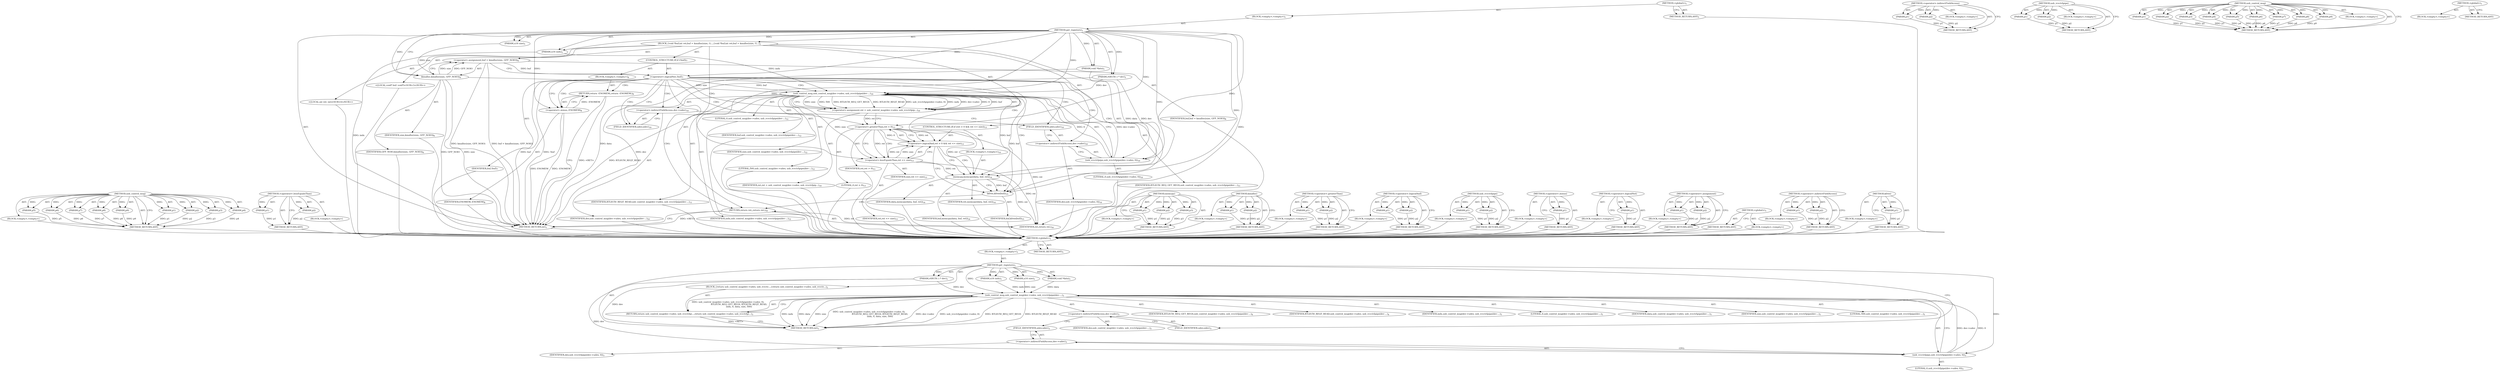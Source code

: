 digraph "kfree" {
vulnerable_6 [label=<(METHOD,&lt;global&gt;)<SUB>1</SUB>>];
vulnerable_7 [label=<(BLOCK,&lt;empty&gt;,&lt;empty&gt;)<SUB>1</SUB>>];
vulnerable_8 [label=<(METHOD,get_registers)<SUB>1</SUB>>];
vulnerable_9 [label=<(PARAM,rtl8150_t * dev)<SUB>1</SUB>>];
vulnerable_10 [label=<(PARAM,u16 indx)<SUB>1</SUB>>];
vulnerable_11 [label=<(PARAM,u16 size)<SUB>1</SUB>>];
vulnerable_12 [label=<(PARAM,void *data)<SUB>1</SUB>>];
vulnerable_13 [label=<(BLOCK,{
	return usb_control_msg(dev-&gt;udev, usb_rcvctr...,{
	return usb_control_msg(dev-&gt;udev, usb_rcvctr...)<SUB>2</SUB>>];
vulnerable_14 [label=<(RETURN,return usb_control_msg(dev-&gt;udev, usb_rcvctrlpi...,return usb_control_msg(dev-&gt;udev, usb_rcvctrlpi...)<SUB>3</SUB>>];
vulnerable_15 [label=<(usb_control_msg,usb_control_msg(dev-&gt;udev, usb_rcvctrlpipe(dev-...)<SUB>3</SUB>>];
vulnerable_16 [label=<(&lt;operator&gt;.indirectFieldAccess,dev-&gt;udev)<SUB>3</SUB>>];
vulnerable_17 [label=<(IDENTIFIER,dev,usb_control_msg(dev-&gt;udev, usb_rcvctrlpipe(dev-...)<SUB>3</SUB>>];
vulnerable_18 [label=<(FIELD_IDENTIFIER,udev,udev)<SUB>3</SUB>>];
vulnerable_19 [label=<(usb_rcvctrlpipe,usb_rcvctrlpipe(dev-&gt;udev, 0))<SUB>3</SUB>>];
vulnerable_20 [label=<(&lt;operator&gt;.indirectFieldAccess,dev-&gt;udev)<SUB>3</SUB>>];
vulnerable_21 [label=<(IDENTIFIER,dev,usb_rcvctrlpipe(dev-&gt;udev, 0))<SUB>3</SUB>>];
vulnerable_22 [label=<(FIELD_IDENTIFIER,udev,udev)<SUB>3</SUB>>];
vulnerable_23 [label=<(LITERAL,0,usb_rcvctrlpipe(dev-&gt;udev, 0))<SUB>3</SUB>>];
vulnerable_24 [label=<(IDENTIFIER,RTL8150_REQ_GET_REGS,usb_control_msg(dev-&gt;udev, usb_rcvctrlpipe(dev-...)<SUB>4</SUB>>];
vulnerable_25 [label=<(IDENTIFIER,RTL8150_REQT_READ,usb_control_msg(dev-&gt;udev, usb_rcvctrlpipe(dev-...)<SUB>4</SUB>>];
vulnerable_26 [label=<(IDENTIFIER,indx,usb_control_msg(dev-&gt;udev, usb_rcvctrlpipe(dev-...)<SUB>5</SUB>>];
vulnerable_27 [label=<(LITERAL,0,usb_control_msg(dev-&gt;udev, usb_rcvctrlpipe(dev-...)<SUB>5</SUB>>];
vulnerable_28 [label=<(IDENTIFIER,data,usb_control_msg(dev-&gt;udev, usb_rcvctrlpipe(dev-...)<SUB>5</SUB>>];
vulnerable_29 [label=<(IDENTIFIER,size,usb_control_msg(dev-&gt;udev, usb_rcvctrlpipe(dev-...)<SUB>5</SUB>>];
vulnerable_30 [label=<(LITERAL,500,usb_control_msg(dev-&gt;udev, usb_rcvctrlpipe(dev-...)<SUB>5</SUB>>];
vulnerable_31 [label=<(METHOD_RETURN,int)<SUB>1</SUB>>];
vulnerable_33 [label=<(METHOD_RETURN,ANY)<SUB>1</SUB>>];
vulnerable_66 [label=<(METHOD,&lt;operator&gt;.indirectFieldAccess)>];
vulnerable_67 [label=<(PARAM,p1)>];
vulnerable_68 [label=<(PARAM,p2)>];
vulnerable_69 [label=<(BLOCK,&lt;empty&gt;,&lt;empty&gt;)>];
vulnerable_70 [label=<(METHOD_RETURN,ANY)>];
vulnerable_71 [label=<(METHOD,usb_rcvctrlpipe)>];
vulnerable_72 [label=<(PARAM,p1)>];
vulnerable_73 [label=<(PARAM,p2)>];
vulnerable_74 [label=<(BLOCK,&lt;empty&gt;,&lt;empty&gt;)>];
vulnerable_75 [label=<(METHOD_RETURN,ANY)>];
vulnerable_54 [label=<(METHOD,usb_control_msg)>];
vulnerable_55 [label=<(PARAM,p1)>];
vulnerable_56 [label=<(PARAM,p2)>];
vulnerable_57 [label=<(PARAM,p3)>];
vulnerable_58 [label=<(PARAM,p4)>];
vulnerable_59 [label=<(PARAM,p5)>];
vulnerable_60 [label=<(PARAM,p6)>];
vulnerable_61 [label=<(PARAM,p7)>];
vulnerable_62 [label=<(PARAM,p8)>];
vulnerable_63 [label=<(PARAM,p9)>];
vulnerable_64 [label=<(BLOCK,&lt;empty&gt;,&lt;empty&gt;)>];
vulnerable_65 [label=<(METHOD_RETURN,ANY)>];
vulnerable_48 [label=<(METHOD,&lt;global&gt;)<SUB>1</SUB>>];
vulnerable_49 [label=<(BLOCK,&lt;empty&gt;,&lt;empty&gt;)>];
vulnerable_50 [label=<(METHOD_RETURN,ANY)>];
fixed_104 [label=<(METHOD,usb_control_msg)>];
fixed_105 [label=<(PARAM,p1)>];
fixed_106 [label=<(PARAM,p2)>];
fixed_107 [label=<(PARAM,p3)>];
fixed_108 [label=<(PARAM,p4)>];
fixed_109 [label=<(PARAM,p5)>];
fixed_110 [label=<(PARAM,p6)>];
fixed_111 [label=<(PARAM,p7)>];
fixed_112 [label=<(PARAM,p8)>];
fixed_113 [label=<(PARAM,p9)>];
fixed_114 [label=<(BLOCK,&lt;empty&gt;,&lt;empty&gt;)>];
fixed_115 [label=<(METHOD_RETURN,ANY)>];
fixed_136 [label=<(METHOD,&lt;operator&gt;.lessEqualsThan)>];
fixed_137 [label=<(PARAM,p1)>];
fixed_138 [label=<(PARAM,p2)>];
fixed_139 [label=<(BLOCK,&lt;empty&gt;,&lt;empty&gt;)>];
fixed_140 [label=<(METHOD_RETURN,ANY)>];
fixed_6 [label=<(METHOD,&lt;global&gt;)<SUB>1</SUB>>];
fixed_7 [label=<(BLOCK,&lt;empty&gt;,&lt;empty&gt;)<SUB>1</SUB>>];
fixed_8 [label=<(METHOD,get_registers)<SUB>1</SUB>>];
fixed_9 [label=<(PARAM,rtl8150_t * dev)<SUB>1</SUB>>];
fixed_10 [label=<(PARAM,u16 indx)<SUB>1</SUB>>];
fixed_11 [label=<(PARAM,u16 size)<SUB>1</SUB>>];
fixed_12 [label=<(PARAM,void *data)<SUB>1</SUB>>];
fixed_13 [label=<(BLOCK,{
	void *buf;
	int ret;

	buf = kmalloc(size, G...,{
	void *buf;
	int ret;

	buf = kmalloc(size, G...)<SUB>2</SUB>>];
fixed_14 [label="<(LOCAL,void* buf: void*)<SUB>3</SUB>>"];
fixed_15 [label="<(LOCAL,int ret: int)<SUB>4</SUB>>"];
fixed_16 [label=<(&lt;operator&gt;.assignment,buf = kmalloc(size, GFP_NOIO))<SUB>6</SUB>>];
fixed_17 [label=<(IDENTIFIER,buf,buf = kmalloc(size, GFP_NOIO))<SUB>6</SUB>>];
fixed_18 [label=<(kmalloc,kmalloc(size, GFP_NOIO))<SUB>6</SUB>>];
fixed_19 [label=<(IDENTIFIER,size,kmalloc(size, GFP_NOIO))<SUB>6</SUB>>];
fixed_20 [label=<(IDENTIFIER,GFP_NOIO,kmalloc(size, GFP_NOIO))<SUB>6</SUB>>];
fixed_21 [label=<(CONTROL_STRUCTURE,IF,if (!buf))<SUB>7</SUB>>];
fixed_22 [label=<(&lt;operator&gt;.logicalNot,!buf)<SUB>7</SUB>>];
fixed_23 [label=<(IDENTIFIER,buf,!buf)<SUB>7</SUB>>];
fixed_24 [label=<(BLOCK,&lt;empty&gt;,&lt;empty&gt;)<SUB>8</SUB>>];
fixed_25 [label=<(RETURN,return -ENOMEM;,return -ENOMEM;)<SUB>8</SUB>>];
fixed_26 [label=<(&lt;operator&gt;.minus,-ENOMEM)<SUB>8</SUB>>];
fixed_27 [label=<(IDENTIFIER,ENOMEM,-ENOMEM)<SUB>8</SUB>>];
fixed_28 [label=<(&lt;operator&gt;.assignment,ret = usb_control_msg(dev-&gt;udev, usb_rcvctrlpip...)<SUB>10</SUB>>];
fixed_29 [label=<(IDENTIFIER,ret,ret = usb_control_msg(dev-&gt;udev, usb_rcvctrlpip...)<SUB>10</SUB>>];
fixed_30 [label=<(usb_control_msg,usb_control_msg(dev-&gt;udev, usb_rcvctrlpipe(dev-...)<SUB>10</SUB>>];
fixed_31 [label=<(&lt;operator&gt;.indirectFieldAccess,dev-&gt;udev)<SUB>10</SUB>>];
fixed_32 [label=<(IDENTIFIER,dev,usb_control_msg(dev-&gt;udev, usb_rcvctrlpipe(dev-...)<SUB>10</SUB>>];
fixed_33 [label=<(FIELD_IDENTIFIER,udev,udev)<SUB>10</SUB>>];
fixed_34 [label=<(usb_rcvctrlpipe,usb_rcvctrlpipe(dev-&gt;udev, 0))<SUB>10</SUB>>];
fixed_35 [label=<(&lt;operator&gt;.indirectFieldAccess,dev-&gt;udev)<SUB>10</SUB>>];
fixed_36 [label=<(IDENTIFIER,dev,usb_rcvctrlpipe(dev-&gt;udev, 0))<SUB>10</SUB>>];
fixed_37 [label=<(FIELD_IDENTIFIER,udev,udev)<SUB>10</SUB>>];
fixed_38 [label=<(LITERAL,0,usb_rcvctrlpipe(dev-&gt;udev, 0))<SUB>10</SUB>>];
fixed_39 [label=<(IDENTIFIER,RTL8150_REQ_GET_REGS,usb_control_msg(dev-&gt;udev, usb_rcvctrlpipe(dev-...)<SUB>11</SUB>>];
fixed_40 [label=<(IDENTIFIER,RTL8150_REQT_READ,usb_control_msg(dev-&gt;udev, usb_rcvctrlpipe(dev-...)<SUB>11</SUB>>];
fixed_41 [label=<(IDENTIFIER,indx,usb_control_msg(dev-&gt;udev, usb_rcvctrlpipe(dev-...)<SUB>12</SUB>>];
fixed_42 [label=<(LITERAL,0,usb_control_msg(dev-&gt;udev, usb_rcvctrlpipe(dev-...)<SUB>12</SUB>>];
fixed_43 [label=<(IDENTIFIER,buf,usb_control_msg(dev-&gt;udev, usb_rcvctrlpipe(dev-...)<SUB>12</SUB>>];
fixed_44 [label=<(IDENTIFIER,size,usb_control_msg(dev-&gt;udev, usb_rcvctrlpipe(dev-...)<SUB>12</SUB>>];
fixed_45 [label=<(LITERAL,500,usb_control_msg(dev-&gt;udev, usb_rcvctrlpipe(dev-...)<SUB>12</SUB>>];
fixed_46 [label=<(CONTROL_STRUCTURE,IF,if (ret &gt; 0 &amp;&amp; ret &lt;= size))<SUB>13</SUB>>];
fixed_47 [label=<(&lt;operator&gt;.logicalAnd,ret &gt; 0 &amp;&amp; ret &lt;= size)<SUB>13</SUB>>];
fixed_48 [label=<(&lt;operator&gt;.greaterThan,ret &gt; 0)<SUB>13</SUB>>];
fixed_49 [label=<(IDENTIFIER,ret,ret &gt; 0)<SUB>13</SUB>>];
fixed_50 [label=<(LITERAL,0,ret &gt; 0)<SUB>13</SUB>>];
fixed_51 [label=<(&lt;operator&gt;.lessEqualsThan,ret &lt;= size)<SUB>13</SUB>>];
fixed_52 [label=<(IDENTIFIER,ret,ret &lt;= size)<SUB>13</SUB>>];
fixed_53 [label=<(IDENTIFIER,size,ret &lt;= size)<SUB>13</SUB>>];
fixed_54 [label=<(BLOCK,&lt;empty&gt;,&lt;empty&gt;)<SUB>14</SUB>>];
fixed_55 [label=<(memcpy,memcpy(data, buf, ret))<SUB>14</SUB>>];
fixed_56 [label=<(IDENTIFIER,data,memcpy(data, buf, ret))<SUB>14</SUB>>];
fixed_57 [label=<(IDENTIFIER,buf,memcpy(data, buf, ret))<SUB>14</SUB>>];
fixed_58 [label=<(IDENTIFIER,ret,memcpy(data, buf, ret))<SUB>14</SUB>>];
fixed_59 [label=<(kfree,kfree(buf))<SUB>15</SUB>>];
fixed_60 [label=<(IDENTIFIER,buf,kfree(buf))<SUB>15</SUB>>];
fixed_61 [label=<(RETURN,return ret;,return ret;)<SUB>16</SUB>>];
fixed_62 [label=<(IDENTIFIER,ret,return ret;)<SUB>16</SUB>>];
fixed_63 [label=<(METHOD_RETURN,int)<SUB>1</SUB>>];
fixed_65 [label=<(METHOD_RETURN,ANY)<SUB>1</SUB>>];
fixed_141 [label=<(METHOD,memcpy)>];
fixed_142 [label=<(PARAM,p1)>];
fixed_143 [label=<(PARAM,p2)>];
fixed_144 [label=<(PARAM,p3)>];
fixed_145 [label=<(BLOCK,&lt;empty&gt;,&lt;empty&gt;)>];
fixed_146 [label=<(METHOD_RETURN,ANY)>];
fixed_91 [label=<(METHOD,kmalloc)>];
fixed_92 [label=<(PARAM,p1)>];
fixed_93 [label=<(PARAM,p2)>];
fixed_94 [label=<(BLOCK,&lt;empty&gt;,&lt;empty&gt;)>];
fixed_95 [label=<(METHOD_RETURN,ANY)>];
fixed_131 [label=<(METHOD,&lt;operator&gt;.greaterThan)>];
fixed_132 [label=<(PARAM,p1)>];
fixed_133 [label=<(PARAM,p2)>];
fixed_134 [label=<(BLOCK,&lt;empty&gt;,&lt;empty&gt;)>];
fixed_135 [label=<(METHOD_RETURN,ANY)>];
fixed_126 [label=<(METHOD,&lt;operator&gt;.logicalAnd)>];
fixed_127 [label=<(PARAM,p1)>];
fixed_128 [label=<(PARAM,p2)>];
fixed_129 [label=<(BLOCK,&lt;empty&gt;,&lt;empty&gt;)>];
fixed_130 [label=<(METHOD_RETURN,ANY)>];
fixed_121 [label=<(METHOD,usb_rcvctrlpipe)>];
fixed_122 [label=<(PARAM,p1)>];
fixed_123 [label=<(PARAM,p2)>];
fixed_124 [label=<(BLOCK,&lt;empty&gt;,&lt;empty&gt;)>];
fixed_125 [label=<(METHOD_RETURN,ANY)>];
fixed_100 [label=<(METHOD,&lt;operator&gt;.minus)>];
fixed_101 [label=<(PARAM,p1)>];
fixed_102 [label=<(BLOCK,&lt;empty&gt;,&lt;empty&gt;)>];
fixed_103 [label=<(METHOD_RETURN,ANY)>];
fixed_96 [label=<(METHOD,&lt;operator&gt;.logicalNot)>];
fixed_97 [label=<(PARAM,p1)>];
fixed_98 [label=<(BLOCK,&lt;empty&gt;,&lt;empty&gt;)>];
fixed_99 [label=<(METHOD_RETURN,ANY)>];
fixed_86 [label=<(METHOD,&lt;operator&gt;.assignment)>];
fixed_87 [label=<(PARAM,p1)>];
fixed_88 [label=<(PARAM,p2)>];
fixed_89 [label=<(BLOCK,&lt;empty&gt;,&lt;empty&gt;)>];
fixed_90 [label=<(METHOD_RETURN,ANY)>];
fixed_80 [label=<(METHOD,&lt;global&gt;)<SUB>1</SUB>>];
fixed_81 [label=<(BLOCK,&lt;empty&gt;,&lt;empty&gt;)>];
fixed_82 [label=<(METHOD_RETURN,ANY)>];
fixed_116 [label=<(METHOD,&lt;operator&gt;.indirectFieldAccess)>];
fixed_117 [label=<(PARAM,p1)>];
fixed_118 [label=<(PARAM,p2)>];
fixed_119 [label=<(BLOCK,&lt;empty&gt;,&lt;empty&gt;)>];
fixed_120 [label=<(METHOD_RETURN,ANY)>];
fixed_147 [label=<(METHOD,kfree)>];
fixed_148 [label=<(PARAM,p1)>];
fixed_149 [label=<(BLOCK,&lt;empty&gt;,&lt;empty&gt;)>];
fixed_150 [label=<(METHOD_RETURN,ANY)>];
vulnerable_6 -> vulnerable_7  [key=0, label="AST: "];
vulnerable_6 -> vulnerable_33  [key=0, label="AST: "];
vulnerable_6 -> vulnerable_33  [key=1, label="CFG: "];
vulnerable_7 -> vulnerable_8  [key=0, label="AST: "];
vulnerable_8 -> vulnerable_9  [key=0, label="AST: "];
vulnerable_8 -> vulnerable_9  [key=1, label="DDG: "];
vulnerable_8 -> vulnerable_10  [key=0, label="AST: "];
vulnerable_8 -> vulnerable_10  [key=1, label="DDG: "];
vulnerable_8 -> vulnerable_11  [key=0, label="AST: "];
vulnerable_8 -> vulnerable_11  [key=1, label="DDG: "];
vulnerable_8 -> vulnerable_12  [key=0, label="AST: "];
vulnerable_8 -> vulnerable_12  [key=1, label="DDG: "];
vulnerable_8 -> vulnerable_13  [key=0, label="AST: "];
vulnerable_8 -> vulnerable_31  [key=0, label="AST: "];
vulnerable_8 -> vulnerable_18  [key=0, label="CFG: "];
vulnerable_8 -> vulnerable_15  [key=0, label="DDG: "];
vulnerable_8 -> vulnerable_19  [key=0, label="DDG: "];
vulnerable_9 -> vulnerable_31  [key=0, label="DDG: dev"];
vulnerable_9 -> vulnerable_15  [key=0, label="DDG: dev"];
vulnerable_9 -> vulnerable_19  [key=0, label="DDG: dev"];
vulnerable_10 -> vulnerable_15  [key=0, label="DDG: indx"];
vulnerable_11 -> vulnerable_15  [key=0, label="DDG: size"];
vulnerable_12 -> vulnerable_15  [key=0, label="DDG: data"];
vulnerable_13 -> vulnerable_14  [key=0, label="AST: "];
vulnerable_14 -> vulnerable_15  [key=0, label="AST: "];
vulnerable_14 -> vulnerable_31  [key=0, label="CFG: "];
vulnerable_14 -> vulnerable_31  [key=1, label="DDG: &lt;RET&gt;"];
vulnerable_15 -> vulnerable_16  [key=0, label="AST: "];
vulnerable_15 -> vulnerable_19  [key=0, label="AST: "];
vulnerable_15 -> vulnerable_24  [key=0, label="AST: "];
vulnerable_15 -> vulnerable_25  [key=0, label="AST: "];
vulnerable_15 -> vulnerable_26  [key=0, label="AST: "];
vulnerable_15 -> vulnerable_27  [key=0, label="AST: "];
vulnerable_15 -> vulnerable_28  [key=0, label="AST: "];
vulnerable_15 -> vulnerable_29  [key=0, label="AST: "];
vulnerable_15 -> vulnerable_30  [key=0, label="AST: "];
vulnerable_15 -> vulnerable_14  [key=0, label="CFG: "];
vulnerable_15 -> vulnerable_14  [key=1, label="DDG: usb_control_msg(dev-&gt;udev, usb_rcvctrlpipe(dev-&gt;udev, 0),
			       RTL8150_REQ_GET_REGS, RTL8150_REQT_READ,
			       indx, 0, data, size, 500)"];
vulnerable_15 -> vulnerable_31  [key=0, label="DDG: dev-&gt;udev"];
vulnerable_15 -> vulnerable_31  [key=1, label="DDG: usb_rcvctrlpipe(dev-&gt;udev, 0)"];
vulnerable_15 -> vulnerable_31  [key=2, label="DDG: RTL8150_REQ_GET_REGS"];
vulnerable_15 -> vulnerable_31  [key=3, label="DDG: RTL8150_REQT_READ"];
vulnerable_15 -> vulnerable_31  [key=4, label="DDG: indx"];
vulnerable_15 -> vulnerable_31  [key=5, label="DDG: data"];
vulnerable_15 -> vulnerable_31  [key=6, label="DDG: size"];
vulnerable_15 -> vulnerable_31  [key=7, label="DDG: usb_control_msg(dev-&gt;udev, usb_rcvctrlpipe(dev-&gt;udev, 0),
			       RTL8150_REQ_GET_REGS, RTL8150_REQT_READ,
			       indx, 0, data, size, 500)"];
vulnerable_16 -> vulnerable_17  [key=0, label="AST: "];
vulnerable_16 -> vulnerable_18  [key=0, label="AST: "];
vulnerable_16 -> vulnerable_22  [key=0, label="CFG: "];
vulnerable_18 -> vulnerable_16  [key=0, label="CFG: "];
vulnerable_19 -> vulnerable_20  [key=0, label="AST: "];
vulnerable_19 -> vulnerable_23  [key=0, label="AST: "];
vulnerable_19 -> vulnerable_15  [key=0, label="CFG: "];
vulnerable_19 -> vulnerable_15  [key=1, label="DDG: dev-&gt;udev"];
vulnerable_19 -> vulnerable_15  [key=2, label="DDG: 0"];
vulnerable_20 -> vulnerable_21  [key=0, label="AST: "];
vulnerable_20 -> vulnerable_22  [key=0, label="AST: "];
vulnerable_20 -> vulnerable_19  [key=0, label="CFG: "];
vulnerable_22 -> vulnerable_20  [key=0, label="CFG: "];
vulnerable_66 -> vulnerable_67  [key=0, label="AST: "];
vulnerable_66 -> vulnerable_67  [key=1, label="DDG: "];
vulnerable_66 -> vulnerable_69  [key=0, label="AST: "];
vulnerable_66 -> vulnerable_68  [key=0, label="AST: "];
vulnerable_66 -> vulnerable_68  [key=1, label="DDG: "];
vulnerable_66 -> vulnerable_70  [key=0, label="AST: "];
vulnerable_66 -> vulnerable_70  [key=1, label="CFG: "];
vulnerable_67 -> vulnerable_70  [key=0, label="DDG: p1"];
vulnerable_68 -> vulnerable_70  [key=0, label="DDG: p2"];
vulnerable_71 -> vulnerable_72  [key=0, label="AST: "];
vulnerable_71 -> vulnerable_72  [key=1, label="DDG: "];
vulnerable_71 -> vulnerable_74  [key=0, label="AST: "];
vulnerable_71 -> vulnerable_73  [key=0, label="AST: "];
vulnerable_71 -> vulnerable_73  [key=1, label="DDG: "];
vulnerable_71 -> vulnerable_75  [key=0, label="AST: "];
vulnerable_71 -> vulnerable_75  [key=1, label="CFG: "];
vulnerable_72 -> vulnerable_75  [key=0, label="DDG: p1"];
vulnerable_73 -> vulnerable_75  [key=0, label="DDG: p2"];
vulnerable_54 -> vulnerable_55  [key=0, label="AST: "];
vulnerable_54 -> vulnerable_55  [key=1, label="DDG: "];
vulnerable_54 -> vulnerable_64  [key=0, label="AST: "];
vulnerable_54 -> vulnerable_56  [key=0, label="AST: "];
vulnerable_54 -> vulnerable_56  [key=1, label="DDG: "];
vulnerable_54 -> vulnerable_65  [key=0, label="AST: "];
vulnerable_54 -> vulnerable_65  [key=1, label="CFG: "];
vulnerable_54 -> vulnerable_57  [key=0, label="AST: "];
vulnerable_54 -> vulnerable_57  [key=1, label="DDG: "];
vulnerable_54 -> vulnerable_58  [key=0, label="AST: "];
vulnerable_54 -> vulnerable_58  [key=1, label="DDG: "];
vulnerable_54 -> vulnerable_59  [key=0, label="AST: "];
vulnerable_54 -> vulnerable_59  [key=1, label="DDG: "];
vulnerable_54 -> vulnerable_60  [key=0, label="AST: "];
vulnerable_54 -> vulnerable_60  [key=1, label="DDG: "];
vulnerable_54 -> vulnerable_61  [key=0, label="AST: "];
vulnerable_54 -> vulnerable_61  [key=1, label="DDG: "];
vulnerable_54 -> vulnerable_62  [key=0, label="AST: "];
vulnerable_54 -> vulnerable_62  [key=1, label="DDG: "];
vulnerable_54 -> vulnerable_63  [key=0, label="AST: "];
vulnerable_54 -> vulnerable_63  [key=1, label="DDG: "];
vulnerable_55 -> vulnerable_65  [key=0, label="DDG: p1"];
vulnerable_56 -> vulnerable_65  [key=0, label="DDG: p2"];
vulnerable_57 -> vulnerable_65  [key=0, label="DDG: p3"];
vulnerable_58 -> vulnerable_65  [key=0, label="DDG: p4"];
vulnerable_59 -> vulnerable_65  [key=0, label="DDG: p5"];
vulnerable_60 -> vulnerable_65  [key=0, label="DDG: p6"];
vulnerable_61 -> vulnerable_65  [key=0, label="DDG: p7"];
vulnerable_62 -> vulnerable_65  [key=0, label="DDG: p8"];
vulnerable_63 -> vulnerable_65  [key=0, label="DDG: p9"];
vulnerable_48 -> vulnerable_49  [key=0, label="AST: "];
vulnerable_48 -> vulnerable_50  [key=0, label="AST: "];
vulnerable_48 -> vulnerable_50  [key=1, label="CFG: "];
fixed_104 -> fixed_105  [key=0, label="AST: "];
fixed_104 -> fixed_105  [key=1, label="DDG: "];
fixed_104 -> fixed_114  [key=0, label="AST: "];
fixed_104 -> fixed_106  [key=0, label="AST: "];
fixed_104 -> fixed_106  [key=1, label="DDG: "];
fixed_104 -> fixed_115  [key=0, label="AST: "];
fixed_104 -> fixed_115  [key=1, label="CFG: "];
fixed_104 -> fixed_107  [key=0, label="AST: "];
fixed_104 -> fixed_107  [key=1, label="DDG: "];
fixed_104 -> fixed_108  [key=0, label="AST: "];
fixed_104 -> fixed_108  [key=1, label="DDG: "];
fixed_104 -> fixed_109  [key=0, label="AST: "];
fixed_104 -> fixed_109  [key=1, label="DDG: "];
fixed_104 -> fixed_110  [key=0, label="AST: "];
fixed_104 -> fixed_110  [key=1, label="DDG: "];
fixed_104 -> fixed_111  [key=0, label="AST: "];
fixed_104 -> fixed_111  [key=1, label="DDG: "];
fixed_104 -> fixed_112  [key=0, label="AST: "];
fixed_104 -> fixed_112  [key=1, label="DDG: "];
fixed_104 -> fixed_113  [key=0, label="AST: "];
fixed_104 -> fixed_113  [key=1, label="DDG: "];
fixed_105 -> fixed_115  [key=0, label="DDG: p1"];
fixed_106 -> fixed_115  [key=0, label="DDG: p2"];
fixed_107 -> fixed_115  [key=0, label="DDG: p3"];
fixed_108 -> fixed_115  [key=0, label="DDG: p4"];
fixed_109 -> fixed_115  [key=0, label="DDG: p5"];
fixed_110 -> fixed_115  [key=0, label="DDG: p6"];
fixed_111 -> fixed_115  [key=0, label="DDG: p7"];
fixed_112 -> fixed_115  [key=0, label="DDG: p8"];
fixed_113 -> fixed_115  [key=0, label="DDG: p9"];
fixed_114 -> vulnerable_6  [key=0];
fixed_115 -> vulnerable_6  [key=0];
fixed_136 -> fixed_137  [key=0, label="AST: "];
fixed_136 -> fixed_137  [key=1, label="DDG: "];
fixed_136 -> fixed_139  [key=0, label="AST: "];
fixed_136 -> fixed_138  [key=0, label="AST: "];
fixed_136 -> fixed_138  [key=1, label="DDG: "];
fixed_136 -> fixed_140  [key=0, label="AST: "];
fixed_136 -> fixed_140  [key=1, label="CFG: "];
fixed_137 -> fixed_140  [key=0, label="DDG: p1"];
fixed_138 -> fixed_140  [key=0, label="DDG: p2"];
fixed_139 -> vulnerable_6  [key=0];
fixed_140 -> vulnerable_6  [key=0];
fixed_6 -> fixed_7  [key=0, label="AST: "];
fixed_6 -> fixed_65  [key=0, label="AST: "];
fixed_6 -> fixed_65  [key=1, label="CFG: "];
fixed_7 -> fixed_8  [key=0, label="AST: "];
fixed_8 -> fixed_9  [key=0, label="AST: "];
fixed_8 -> fixed_9  [key=1, label="DDG: "];
fixed_8 -> fixed_10  [key=0, label="AST: "];
fixed_8 -> fixed_10  [key=1, label="DDG: "];
fixed_8 -> fixed_11  [key=0, label="AST: "];
fixed_8 -> fixed_11  [key=1, label="DDG: "];
fixed_8 -> fixed_12  [key=0, label="AST: "];
fixed_8 -> fixed_12  [key=1, label="DDG: "];
fixed_8 -> fixed_13  [key=0, label="AST: "];
fixed_8 -> fixed_63  [key=0, label="AST: "];
fixed_8 -> fixed_18  [key=0, label="CFG: "];
fixed_8 -> fixed_18  [key=1, label="DDG: "];
fixed_8 -> fixed_59  [key=0, label="DDG: "];
fixed_8 -> fixed_62  [key=0, label="DDG: "];
fixed_8 -> fixed_22  [key=0, label="DDG: "];
fixed_8 -> fixed_30  [key=0, label="DDG: "];
fixed_8 -> fixed_34  [key=0, label="DDG: "];
fixed_8 -> fixed_48  [key=0, label="DDG: "];
fixed_8 -> fixed_51  [key=0, label="DDG: "];
fixed_8 -> fixed_55  [key=0, label="DDG: "];
fixed_8 -> fixed_26  [key=0, label="DDG: "];
fixed_9 -> fixed_63  [key=0, label="DDG: dev"];
fixed_9 -> fixed_30  [key=0, label="DDG: dev"];
fixed_9 -> fixed_34  [key=0, label="DDG: dev"];
fixed_10 -> fixed_63  [key=0, label="DDG: indx"];
fixed_10 -> fixed_30  [key=0, label="DDG: indx"];
fixed_11 -> fixed_18  [key=0, label="DDG: size"];
fixed_12 -> fixed_63  [key=0, label="DDG: data"];
fixed_12 -> fixed_55  [key=0, label="DDG: data"];
fixed_13 -> fixed_14  [key=0, label="AST: "];
fixed_13 -> fixed_15  [key=0, label="AST: "];
fixed_13 -> fixed_16  [key=0, label="AST: "];
fixed_13 -> fixed_21  [key=0, label="AST: "];
fixed_13 -> fixed_28  [key=0, label="AST: "];
fixed_13 -> fixed_46  [key=0, label="AST: "];
fixed_13 -> fixed_59  [key=0, label="AST: "];
fixed_13 -> fixed_61  [key=0, label="AST: "];
fixed_14 -> vulnerable_6  [key=0];
fixed_15 -> vulnerable_6  [key=0];
fixed_16 -> fixed_17  [key=0, label="AST: "];
fixed_16 -> fixed_18  [key=0, label="AST: "];
fixed_16 -> fixed_22  [key=0, label="CFG: "];
fixed_16 -> fixed_22  [key=1, label="DDG: buf"];
fixed_16 -> fixed_63  [key=0, label="DDG: kmalloc(size, GFP_NOIO)"];
fixed_16 -> fixed_63  [key=1, label="DDG: buf = kmalloc(size, GFP_NOIO)"];
fixed_17 -> vulnerable_6  [key=0];
fixed_18 -> fixed_19  [key=0, label="AST: "];
fixed_18 -> fixed_20  [key=0, label="AST: "];
fixed_18 -> fixed_16  [key=0, label="CFG: "];
fixed_18 -> fixed_16  [key=1, label="DDG: size"];
fixed_18 -> fixed_16  [key=2, label="DDG: GFP_NOIO"];
fixed_18 -> fixed_63  [key=0, label="DDG: size"];
fixed_18 -> fixed_63  [key=1, label="DDG: GFP_NOIO"];
fixed_18 -> fixed_30  [key=0, label="DDG: size"];
fixed_19 -> vulnerable_6  [key=0];
fixed_20 -> vulnerable_6  [key=0];
fixed_21 -> fixed_22  [key=0, label="AST: "];
fixed_21 -> fixed_24  [key=0, label="AST: "];
fixed_22 -> fixed_23  [key=0, label="AST: "];
fixed_22 -> fixed_26  [key=0, label="CFG: "];
fixed_22 -> fixed_26  [key=1, label="CDG: "];
fixed_22 -> fixed_33  [key=0, label="CFG: "];
fixed_22 -> fixed_33  [key=1, label="CDG: "];
fixed_22 -> fixed_63  [key=0, label="DDG: buf"];
fixed_22 -> fixed_63  [key=1, label="DDG: !buf"];
fixed_22 -> fixed_30  [key=0, label="DDG: buf"];
fixed_22 -> fixed_30  [key=1, label="CDG: "];
fixed_22 -> fixed_47  [key=0, label="CDG: "];
fixed_22 -> fixed_34  [key=0, label="CDG: "];
fixed_22 -> fixed_48  [key=0, label="CDG: "];
fixed_22 -> fixed_61  [key=0, label="CDG: "];
fixed_22 -> fixed_28  [key=0, label="CDG: "];
fixed_22 -> fixed_37  [key=0, label="CDG: "];
fixed_22 -> fixed_25  [key=0, label="CDG: "];
fixed_22 -> fixed_59  [key=0, label="CDG: "];
fixed_22 -> fixed_35  [key=0, label="CDG: "];
fixed_22 -> fixed_31  [key=0, label="CDG: "];
fixed_23 -> vulnerable_6  [key=0];
fixed_24 -> fixed_25  [key=0, label="AST: "];
fixed_25 -> fixed_26  [key=0, label="AST: "];
fixed_25 -> fixed_63  [key=0, label="CFG: "];
fixed_25 -> fixed_63  [key=1, label="DDG: &lt;RET&gt;"];
fixed_26 -> fixed_27  [key=0, label="AST: "];
fixed_26 -> fixed_25  [key=0, label="CFG: "];
fixed_26 -> fixed_25  [key=1, label="DDG: -ENOMEM"];
fixed_26 -> fixed_63  [key=0, label="DDG: ENOMEM"];
fixed_26 -> fixed_63  [key=1, label="DDG: -ENOMEM"];
fixed_27 -> vulnerable_6  [key=0];
fixed_28 -> fixed_29  [key=0, label="AST: "];
fixed_28 -> fixed_30  [key=0, label="AST: "];
fixed_28 -> fixed_48  [key=0, label="CFG: "];
fixed_28 -> fixed_48  [key=1, label="DDG: ret"];
fixed_29 -> vulnerable_6  [key=0];
fixed_30 -> fixed_31  [key=0, label="AST: "];
fixed_30 -> fixed_34  [key=0, label="AST: "];
fixed_30 -> fixed_39  [key=0, label="AST: "];
fixed_30 -> fixed_40  [key=0, label="AST: "];
fixed_30 -> fixed_41  [key=0, label="AST: "];
fixed_30 -> fixed_42  [key=0, label="AST: "];
fixed_30 -> fixed_43  [key=0, label="AST: "];
fixed_30 -> fixed_44  [key=0, label="AST: "];
fixed_30 -> fixed_45  [key=0, label="AST: "];
fixed_30 -> fixed_28  [key=0, label="CFG: "];
fixed_30 -> fixed_28  [key=1, label="DDG: size"];
fixed_30 -> fixed_28  [key=2, label="DDG: 500"];
fixed_30 -> fixed_28  [key=3, label="DDG: RTL8150_REQ_GET_REGS"];
fixed_30 -> fixed_28  [key=4, label="DDG: RTL8150_REQT_READ"];
fixed_30 -> fixed_28  [key=5, label="DDG: usb_rcvctrlpipe(dev-&gt;udev, 0)"];
fixed_30 -> fixed_28  [key=6, label="DDG: indx"];
fixed_30 -> fixed_28  [key=7, label="DDG: dev-&gt;udev"];
fixed_30 -> fixed_28  [key=8, label="DDG: 0"];
fixed_30 -> fixed_28  [key=9, label="DDG: buf"];
fixed_30 -> fixed_63  [key=0, label="DDG: RTL8150_REQT_READ"];
fixed_30 -> fixed_59  [key=0, label="DDG: buf"];
fixed_30 -> fixed_51  [key=0, label="DDG: size"];
fixed_30 -> fixed_55  [key=0, label="DDG: buf"];
fixed_31 -> fixed_32  [key=0, label="AST: "];
fixed_31 -> fixed_33  [key=0, label="AST: "];
fixed_31 -> fixed_37  [key=0, label="CFG: "];
fixed_32 -> vulnerable_6  [key=0];
fixed_33 -> fixed_31  [key=0, label="CFG: "];
fixed_34 -> fixed_35  [key=0, label="AST: "];
fixed_34 -> fixed_38  [key=0, label="AST: "];
fixed_34 -> fixed_30  [key=0, label="CFG: "];
fixed_34 -> fixed_30  [key=1, label="DDG: dev-&gt;udev"];
fixed_34 -> fixed_30  [key=2, label="DDG: 0"];
fixed_35 -> fixed_36  [key=0, label="AST: "];
fixed_35 -> fixed_37  [key=0, label="AST: "];
fixed_35 -> fixed_34  [key=0, label="CFG: "];
fixed_36 -> vulnerable_6  [key=0];
fixed_37 -> fixed_35  [key=0, label="CFG: "];
fixed_38 -> vulnerable_6  [key=0];
fixed_39 -> vulnerable_6  [key=0];
fixed_40 -> vulnerable_6  [key=0];
fixed_41 -> vulnerable_6  [key=0];
fixed_42 -> vulnerable_6  [key=0];
fixed_43 -> vulnerable_6  [key=0];
fixed_44 -> vulnerable_6  [key=0];
fixed_45 -> vulnerable_6  [key=0];
fixed_46 -> fixed_47  [key=0, label="AST: "];
fixed_46 -> fixed_54  [key=0, label="AST: "];
fixed_47 -> fixed_48  [key=0, label="AST: "];
fixed_47 -> fixed_51  [key=0, label="AST: "];
fixed_47 -> fixed_55  [key=0, label="CFG: "];
fixed_47 -> fixed_55  [key=1, label="CDG: "];
fixed_47 -> fixed_59  [key=0, label="CFG: "];
fixed_48 -> fixed_49  [key=0, label="AST: "];
fixed_48 -> fixed_50  [key=0, label="AST: "];
fixed_48 -> fixed_47  [key=0, label="CFG: "];
fixed_48 -> fixed_47  [key=1, label="DDG: ret"];
fixed_48 -> fixed_47  [key=2, label="DDG: 0"];
fixed_48 -> fixed_51  [key=0, label="CFG: "];
fixed_48 -> fixed_51  [key=1, label="DDG: ret"];
fixed_48 -> fixed_51  [key=2, label="CDG: "];
fixed_48 -> fixed_62  [key=0, label="DDG: ret"];
fixed_48 -> fixed_55  [key=0, label="DDG: ret"];
fixed_49 -> vulnerable_6  [key=0];
fixed_50 -> vulnerable_6  [key=0];
fixed_51 -> fixed_52  [key=0, label="AST: "];
fixed_51 -> fixed_53  [key=0, label="AST: "];
fixed_51 -> fixed_47  [key=0, label="CFG: "];
fixed_51 -> fixed_47  [key=1, label="DDG: ret"];
fixed_51 -> fixed_47  [key=2, label="DDG: size"];
fixed_51 -> fixed_62  [key=0, label="DDG: ret"];
fixed_51 -> fixed_55  [key=0, label="DDG: ret"];
fixed_52 -> vulnerable_6  [key=0];
fixed_53 -> vulnerable_6  [key=0];
fixed_54 -> fixed_55  [key=0, label="AST: "];
fixed_55 -> fixed_56  [key=0, label="AST: "];
fixed_55 -> fixed_57  [key=0, label="AST: "];
fixed_55 -> fixed_58  [key=0, label="AST: "];
fixed_55 -> fixed_59  [key=0, label="CFG: "];
fixed_55 -> fixed_59  [key=1, label="DDG: buf"];
fixed_55 -> fixed_62  [key=0, label="DDG: ret"];
fixed_56 -> vulnerable_6  [key=0];
fixed_57 -> vulnerable_6  [key=0];
fixed_58 -> vulnerable_6  [key=0];
fixed_59 -> fixed_60  [key=0, label="AST: "];
fixed_59 -> fixed_61  [key=0, label="CFG: "];
fixed_60 -> vulnerable_6  [key=0];
fixed_61 -> fixed_62  [key=0, label="AST: "];
fixed_61 -> fixed_63  [key=0, label="CFG: "];
fixed_61 -> fixed_63  [key=1, label="DDG: &lt;RET&gt;"];
fixed_62 -> fixed_61  [key=0, label="DDG: ret"];
fixed_63 -> vulnerable_6  [key=0];
fixed_65 -> vulnerable_6  [key=0];
fixed_141 -> fixed_142  [key=0, label="AST: "];
fixed_141 -> fixed_142  [key=1, label="DDG: "];
fixed_141 -> fixed_145  [key=0, label="AST: "];
fixed_141 -> fixed_143  [key=0, label="AST: "];
fixed_141 -> fixed_143  [key=1, label="DDG: "];
fixed_141 -> fixed_146  [key=0, label="AST: "];
fixed_141 -> fixed_146  [key=1, label="CFG: "];
fixed_141 -> fixed_144  [key=0, label="AST: "];
fixed_141 -> fixed_144  [key=1, label="DDG: "];
fixed_142 -> fixed_146  [key=0, label="DDG: p1"];
fixed_143 -> fixed_146  [key=0, label="DDG: p2"];
fixed_144 -> fixed_146  [key=0, label="DDG: p3"];
fixed_145 -> vulnerable_6  [key=0];
fixed_146 -> vulnerable_6  [key=0];
fixed_91 -> fixed_92  [key=0, label="AST: "];
fixed_91 -> fixed_92  [key=1, label="DDG: "];
fixed_91 -> fixed_94  [key=0, label="AST: "];
fixed_91 -> fixed_93  [key=0, label="AST: "];
fixed_91 -> fixed_93  [key=1, label="DDG: "];
fixed_91 -> fixed_95  [key=0, label="AST: "];
fixed_91 -> fixed_95  [key=1, label="CFG: "];
fixed_92 -> fixed_95  [key=0, label="DDG: p1"];
fixed_93 -> fixed_95  [key=0, label="DDG: p2"];
fixed_94 -> vulnerable_6  [key=0];
fixed_95 -> vulnerable_6  [key=0];
fixed_131 -> fixed_132  [key=0, label="AST: "];
fixed_131 -> fixed_132  [key=1, label="DDG: "];
fixed_131 -> fixed_134  [key=0, label="AST: "];
fixed_131 -> fixed_133  [key=0, label="AST: "];
fixed_131 -> fixed_133  [key=1, label="DDG: "];
fixed_131 -> fixed_135  [key=0, label="AST: "];
fixed_131 -> fixed_135  [key=1, label="CFG: "];
fixed_132 -> fixed_135  [key=0, label="DDG: p1"];
fixed_133 -> fixed_135  [key=0, label="DDG: p2"];
fixed_134 -> vulnerable_6  [key=0];
fixed_135 -> vulnerable_6  [key=0];
fixed_126 -> fixed_127  [key=0, label="AST: "];
fixed_126 -> fixed_127  [key=1, label="DDG: "];
fixed_126 -> fixed_129  [key=0, label="AST: "];
fixed_126 -> fixed_128  [key=0, label="AST: "];
fixed_126 -> fixed_128  [key=1, label="DDG: "];
fixed_126 -> fixed_130  [key=0, label="AST: "];
fixed_126 -> fixed_130  [key=1, label="CFG: "];
fixed_127 -> fixed_130  [key=0, label="DDG: p1"];
fixed_128 -> fixed_130  [key=0, label="DDG: p2"];
fixed_129 -> vulnerable_6  [key=0];
fixed_130 -> vulnerable_6  [key=0];
fixed_121 -> fixed_122  [key=0, label="AST: "];
fixed_121 -> fixed_122  [key=1, label="DDG: "];
fixed_121 -> fixed_124  [key=0, label="AST: "];
fixed_121 -> fixed_123  [key=0, label="AST: "];
fixed_121 -> fixed_123  [key=1, label="DDG: "];
fixed_121 -> fixed_125  [key=0, label="AST: "];
fixed_121 -> fixed_125  [key=1, label="CFG: "];
fixed_122 -> fixed_125  [key=0, label="DDG: p1"];
fixed_123 -> fixed_125  [key=0, label="DDG: p2"];
fixed_124 -> vulnerable_6  [key=0];
fixed_125 -> vulnerable_6  [key=0];
fixed_100 -> fixed_101  [key=0, label="AST: "];
fixed_100 -> fixed_101  [key=1, label="DDG: "];
fixed_100 -> fixed_102  [key=0, label="AST: "];
fixed_100 -> fixed_103  [key=0, label="AST: "];
fixed_100 -> fixed_103  [key=1, label="CFG: "];
fixed_101 -> fixed_103  [key=0, label="DDG: p1"];
fixed_102 -> vulnerable_6  [key=0];
fixed_103 -> vulnerable_6  [key=0];
fixed_96 -> fixed_97  [key=0, label="AST: "];
fixed_96 -> fixed_97  [key=1, label="DDG: "];
fixed_96 -> fixed_98  [key=0, label="AST: "];
fixed_96 -> fixed_99  [key=0, label="AST: "];
fixed_96 -> fixed_99  [key=1, label="CFG: "];
fixed_97 -> fixed_99  [key=0, label="DDG: p1"];
fixed_98 -> vulnerable_6  [key=0];
fixed_99 -> vulnerable_6  [key=0];
fixed_86 -> fixed_87  [key=0, label="AST: "];
fixed_86 -> fixed_87  [key=1, label="DDG: "];
fixed_86 -> fixed_89  [key=0, label="AST: "];
fixed_86 -> fixed_88  [key=0, label="AST: "];
fixed_86 -> fixed_88  [key=1, label="DDG: "];
fixed_86 -> fixed_90  [key=0, label="AST: "];
fixed_86 -> fixed_90  [key=1, label="CFG: "];
fixed_87 -> fixed_90  [key=0, label="DDG: p1"];
fixed_88 -> fixed_90  [key=0, label="DDG: p2"];
fixed_89 -> vulnerable_6  [key=0];
fixed_90 -> vulnerable_6  [key=0];
fixed_80 -> fixed_81  [key=0, label="AST: "];
fixed_80 -> fixed_82  [key=0, label="AST: "];
fixed_80 -> fixed_82  [key=1, label="CFG: "];
fixed_81 -> vulnerable_6  [key=0];
fixed_82 -> vulnerable_6  [key=0];
fixed_116 -> fixed_117  [key=0, label="AST: "];
fixed_116 -> fixed_117  [key=1, label="DDG: "];
fixed_116 -> fixed_119  [key=0, label="AST: "];
fixed_116 -> fixed_118  [key=0, label="AST: "];
fixed_116 -> fixed_118  [key=1, label="DDG: "];
fixed_116 -> fixed_120  [key=0, label="AST: "];
fixed_116 -> fixed_120  [key=1, label="CFG: "];
fixed_117 -> fixed_120  [key=0, label="DDG: p1"];
fixed_118 -> fixed_120  [key=0, label="DDG: p2"];
fixed_119 -> vulnerable_6  [key=0];
fixed_120 -> vulnerable_6  [key=0];
fixed_147 -> fixed_148  [key=0, label="AST: "];
fixed_147 -> fixed_148  [key=1, label="DDG: "];
fixed_147 -> fixed_149  [key=0, label="AST: "];
fixed_147 -> fixed_150  [key=0, label="AST: "];
fixed_147 -> fixed_150  [key=1, label="CFG: "];
fixed_148 -> fixed_150  [key=0, label="DDG: p1"];
fixed_149 -> vulnerable_6  [key=0];
fixed_150 -> vulnerable_6  [key=0];
}
